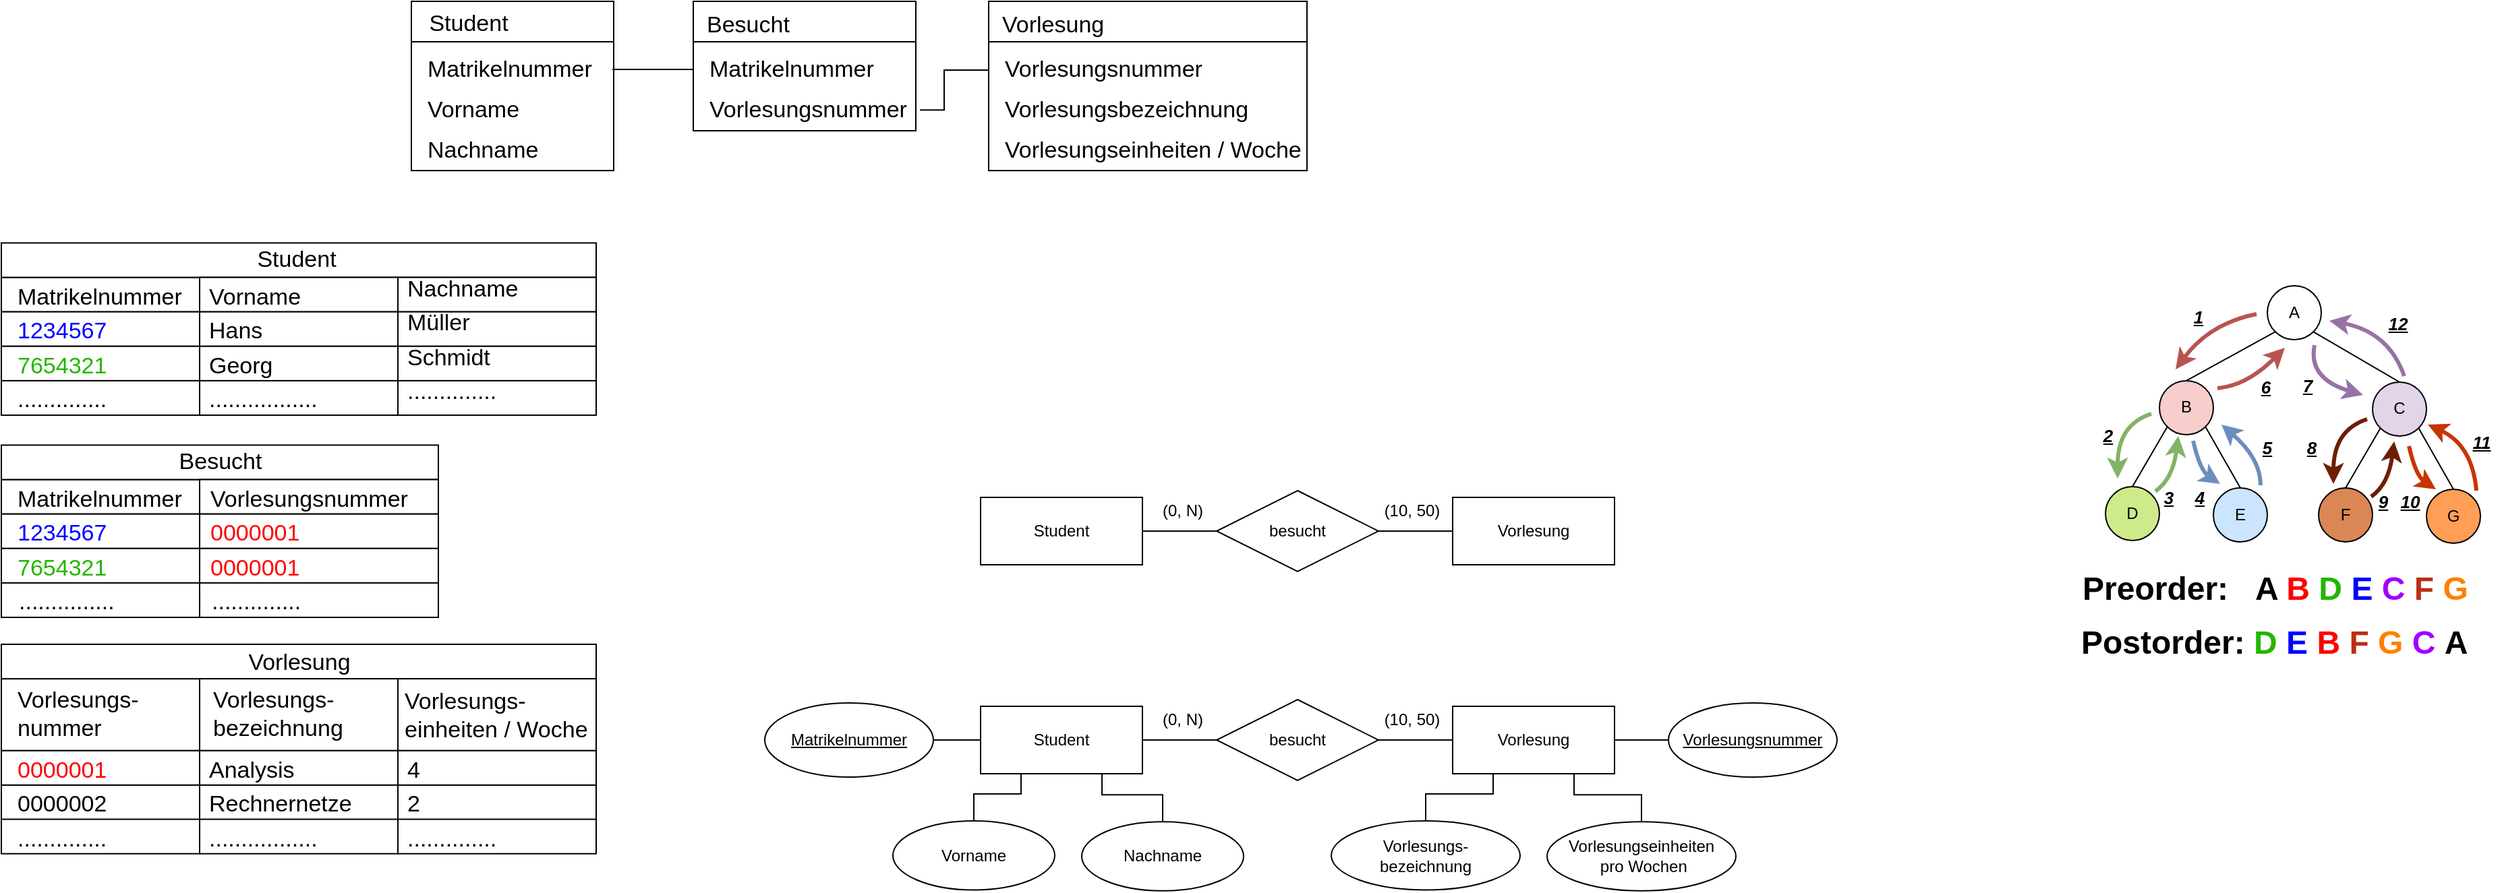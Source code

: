 <mxfile version="16.5.1" type="device"><diagram id="BqmrZ3702MsUUDW3Spjh" name="Seite-1"><mxGraphModel dx="4098" dy="753" grid="1" gridSize="1" guides="1" tooltips="1" connect="1" arrows="1" fold="1" page="1" pageScale="1" pageWidth="827" pageHeight="1169" math="0" shadow="0"><root><mxCell id="0"/><mxCell id="1" parent="0"/><mxCell id="y3EVJ88DQpVWEwvYGFHR-212" value="" style="rounded=0;whiteSpace=wrap;html=1;" parent="1" vertex="1"><mxGeometry x="-1310" y="1488" width="150" height="30" as="geometry"/></mxCell><mxCell id="y3EVJ88DQpVWEwvYGFHR-188" value="" style="rounded=0;whiteSpace=wrap;html=1;fontSize=16;" parent="1" vertex="1"><mxGeometry x="-1614" y="1692.78" width="147" height="25.56" as="geometry"/></mxCell><mxCell id="y3EVJ88DQpVWEwvYGFHR-60" style="edgeStyle=orthogonalEdgeStyle;rounded=0;orthogonalLoop=1;jettySize=auto;html=1;exitX=1;exitY=0.5;exitDx=0;exitDy=0;entryX=0;entryY=0.5;entryDx=0;entryDy=0;endArrow=none;endFill=0;" parent="1" source="y3EVJ88DQpVWEwvYGFHR-57" target="y3EVJ88DQpVWEwvYGFHR-58" edge="1"><mxGeometry relative="1" as="geometry"/></mxCell><mxCell id="y3EVJ88DQpVWEwvYGFHR-57" value="Student" style="whiteSpace=wrap;html=1;align=center;" parent="1" vertex="1"><mxGeometry x="-888" y="1856" width="120" height="50" as="geometry"/></mxCell><mxCell id="y3EVJ88DQpVWEwvYGFHR-61" style="edgeStyle=orthogonalEdgeStyle;rounded=0;orthogonalLoop=1;jettySize=auto;html=1;exitX=1;exitY=0.5;exitDx=0;exitDy=0;endArrow=none;endFill=0;entryX=0;entryY=0.5;entryDx=0;entryDy=0;entryPerimeter=0;" parent="1" source="y3EVJ88DQpVWEwvYGFHR-58" target="y3EVJ88DQpVWEwvYGFHR-59" edge="1"><mxGeometry relative="1" as="geometry"><mxPoint x="-548" y="1881" as="targetPoint"/></mxGeometry></mxCell><mxCell id="y3EVJ88DQpVWEwvYGFHR-58" value="besucht" style="shape=rhombus;perimeter=rhombusPerimeter;whiteSpace=wrap;html=1;align=center;" parent="1" vertex="1"><mxGeometry x="-713" y="1851" width="120" height="60" as="geometry"/></mxCell><mxCell id="y3EVJ88DQpVWEwvYGFHR-59" value="Vorlesung" style="whiteSpace=wrap;html=1;align=center;" parent="1" vertex="1"><mxGeometry x="-538" y="1856" width="120" height="50" as="geometry"/></mxCell><mxCell id="y3EVJ88DQpVWEwvYGFHR-62" value="(0, N)" style="text;html=1;strokeColor=none;fillColor=none;align=center;verticalAlign=middle;whiteSpace=wrap;rounded=0;" parent="1" vertex="1"><mxGeometry x="-768" y="1851" width="60" height="30" as="geometry"/></mxCell><mxCell id="y3EVJ88DQpVWEwvYGFHR-63" value="(10, 50)" style="text;html=1;strokeColor=none;fillColor=none;align=center;verticalAlign=middle;whiteSpace=wrap;rounded=0;" parent="1" vertex="1"><mxGeometry x="-598" y="1851" width="60" height="30" as="geometry"/></mxCell><mxCell id="y3EVJ88DQpVWEwvYGFHR-64" style="edgeStyle=orthogonalEdgeStyle;rounded=0;orthogonalLoop=1;jettySize=auto;html=1;exitX=1;exitY=0.5;exitDx=0;exitDy=0;entryX=0;entryY=0.5;entryDx=0;entryDy=0;endArrow=none;endFill=0;" parent="1" source="y3EVJ88DQpVWEwvYGFHR-65" target="y3EVJ88DQpVWEwvYGFHR-67" edge="1"><mxGeometry relative="1" as="geometry"/></mxCell><mxCell id="y3EVJ88DQpVWEwvYGFHR-65" value="Student" style="whiteSpace=wrap;html=1;align=center;" parent="1" vertex="1"><mxGeometry x="-888" y="2011" width="120" height="50" as="geometry"/></mxCell><mxCell id="y3EVJ88DQpVWEwvYGFHR-66" style="edgeStyle=orthogonalEdgeStyle;rounded=0;orthogonalLoop=1;jettySize=auto;html=1;exitX=1;exitY=0.5;exitDx=0;exitDy=0;endArrow=none;endFill=0;entryX=0;entryY=0.5;entryDx=0;entryDy=0;entryPerimeter=0;" parent="1" source="y3EVJ88DQpVWEwvYGFHR-67" target="y3EVJ88DQpVWEwvYGFHR-68" edge="1"><mxGeometry relative="1" as="geometry"><mxPoint x="-548" y="2036" as="targetPoint"/></mxGeometry></mxCell><mxCell id="y3EVJ88DQpVWEwvYGFHR-67" value="besucht" style="shape=rhombus;perimeter=rhombusPerimeter;whiteSpace=wrap;html=1;align=center;" parent="1" vertex="1"><mxGeometry x="-713" y="2006" width="120" height="60" as="geometry"/></mxCell><mxCell id="y3EVJ88DQpVWEwvYGFHR-68" value="Vorlesung" style="whiteSpace=wrap;html=1;align=center;" parent="1" vertex="1"><mxGeometry x="-538" y="2011" width="120" height="50" as="geometry"/></mxCell><mxCell id="y3EVJ88DQpVWEwvYGFHR-69" value="(0, N)" style="text;html=1;strokeColor=none;fillColor=none;align=center;verticalAlign=middle;whiteSpace=wrap;rounded=0;" parent="1" vertex="1"><mxGeometry x="-768" y="2006" width="60" height="30" as="geometry"/></mxCell><mxCell id="y3EVJ88DQpVWEwvYGFHR-70" value="(10, 50)" style="text;html=1;strokeColor=none;fillColor=none;align=center;verticalAlign=middle;whiteSpace=wrap;rounded=0;" parent="1" vertex="1"><mxGeometry x="-598" y="2006" width="60" height="30" as="geometry"/></mxCell><mxCell id="y3EVJ88DQpVWEwvYGFHR-80" style="edgeStyle=orthogonalEdgeStyle;rounded=0;orthogonalLoop=1;jettySize=auto;html=1;exitX=0.5;exitY=0;exitDx=0;exitDy=0;entryX=0.25;entryY=1;entryDx=0;entryDy=0;endArrow=none;endFill=0;" parent="1" source="y3EVJ88DQpVWEwvYGFHR-71" target="y3EVJ88DQpVWEwvYGFHR-68" edge="1"><mxGeometry relative="1" as="geometry"><mxPoint x="-508" y="2071" as="targetPoint"/></mxGeometry></mxCell><mxCell id="y3EVJ88DQpVWEwvYGFHR-71" value="Vorlesungs-&lt;br&gt;bezeichnung" style="ellipse;whiteSpace=wrap;html=1;align=center;" parent="1" vertex="1"><mxGeometry x="-628" y="2096" width="140" height="51.25" as="geometry"/></mxCell><mxCell id="y3EVJ88DQpVWEwvYGFHR-81" style="edgeStyle=orthogonalEdgeStyle;rounded=0;orthogonalLoop=1;jettySize=auto;html=1;exitX=0.5;exitY=0;exitDx=0;exitDy=0;entryX=0.75;entryY=1;entryDx=0;entryDy=0;endArrow=none;endFill=0;" parent="1" source="y3EVJ88DQpVWEwvYGFHR-72" target="y3EVJ88DQpVWEwvYGFHR-68" edge="1"><mxGeometry relative="1" as="geometry"><mxPoint x="-448" y="2071" as="targetPoint"/></mxGeometry></mxCell><mxCell id="y3EVJ88DQpVWEwvYGFHR-72" value="Vorlesungseinheiten&lt;br&gt;&amp;nbsp;pro Wochen" style="ellipse;whiteSpace=wrap;html=1;align=center;" parent="1" vertex="1"><mxGeometry x="-468" y="2096.61" width="140" height="51.25" as="geometry"/></mxCell><mxCell id="y3EVJ88DQpVWEwvYGFHR-77" style="edgeStyle=orthogonalEdgeStyle;rounded=0;orthogonalLoop=1;jettySize=auto;html=1;exitX=0.5;exitY=0;exitDx=0;exitDy=0;entryX=0.25;entryY=1;entryDx=0;entryDy=0;endArrow=none;endFill=0;" parent="1" source="y3EVJ88DQpVWEwvYGFHR-73" target="y3EVJ88DQpVWEwvYGFHR-65" edge="1"><mxGeometry relative="1" as="geometry"/></mxCell><mxCell id="y3EVJ88DQpVWEwvYGFHR-73" value="Vorname" style="ellipse;whiteSpace=wrap;html=1;align=center;" parent="1" vertex="1"><mxGeometry x="-953" y="2096" width="120" height="51.25" as="geometry"/></mxCell><mxCell id="y3EVJ88DQpVWEwvYGFHR-78" style="edgeStyle=orthogonalEdgeStyle;rounded=0;orthogonalLoop=1;jettySize=auto;html=1;exitX=0.5;exitY=0;exitDx=0;exitDy=0;entryX=0.75;entryY=1;entryDx=0;entryDy=0;endArrow=none;endFill=0;" parent="1" source="y3EVJ88DQpVWEwvYGFHR-74" target="y3EVJ88DQpVWEwvYGFHR-65" edge="1"><mxGeometry relative="1" as="geometry"/></mxCell><mxCell id="y3EVJ88DQpVWEwvYGFHR-74" value="Nachname" style="ellipse;whiteSpace=wrap;html=1;align=center;" parent="1" vertex="1"><mxGeometry x="-813" y="2096.61" width="120" height="51.25" as="geometry"/></mxCell><mxCell id="y3EVJ88DQpVWEwvYGFHR-79" style="edgeStyle=orthogonalEdgeStyle;rounded=0;orthogonalLoop=1;jettySize=auto;html=1;exitX=1;exitY=0.5;exitDx=0;exitDy=0;entryX=0;entryY=0.5;entryDx=0;entryDy=0;endArrow=none;endFill=0;" parent="1" source="y3EVJ88DQpVWEwvYGFHR-75" target="y3EVJ88DQpVWEwvYGFHR-65" edge="1"><mxGeometry relative="1" as="geometry"/></mxCell><mxCell id="y3EVJ88DQpVWEwvYGFHR-75" value="Matrikelnummer" style="ellipse;whiteSpace=wrap;html=1;align=center;fontStyle=4;" parent="1" vertex="1"><mxGeometry x="-1048" y="2008.5" width="125" height="55" as="geometry"/></mxCell><mxCell id="y3EVJ88DQpVWEwvYGFHR-82" style="edgeStyle=orthogonalEdgeStyle;rounded=0;orthogonalLoop=1;jettySize=auto;html=1;entryX=1;entryY=0.5;entryDx=0;entryDy=0;endArrow=none;endFill=0;" parent="1" source="y3EVJ88DQpVWEwvYGFHR-76" target="y3EVJ88DQpVWEwvYGFHR-68" edge="1"><mxGeometry relative="1" as="geometry"/></mxCell><mxCell id="y3EVJ88DQpVWEwvYGFHR-76" value="Vorlesungsnummer" style="ellipse;whiteSpace=wrap;html=1;align=center;fontStyle=4;" parent="1" vertex="1"><mxGeometry x="-378" y="2008.5" width="125" height="55" as="geometry"/></mxCell><mxCell id="y3EVJ88DQpVWEwvYGFHR-176" value="" style="rounded=0;whiteSpace=wrap;html=1;fontSize=16;" parent="1" vertex="1"><mxGeometry x="-1614" y="1667.22" width="441" height="25.56" as="geometry"/></mxCell><mxCell id="y3EVJ88DQpVWEwvYGFHR-177" value="&lt;font style=&quot;font-size: 17px&quot;&gt;Student&lt;/font&gt;" style="text;html=1;strokeColor=none;fillColor=none;align=center;verticalAlign=middle;whiteSpace=wrap;rounded=0;" parent="1" vertex="1"><mxGeometry x="-1610" y="1665" width="430" height="30" as="geometry"/></mxCell><mxCell id="y3EVJ88DQpVWEwvYGFHR-178" value="" style="rounded=0;whiteSpace=wrap;html=1;fontSize=16;" parent="1" vertex="1"><mxGeometry x="-1310" y="1518" width="150" height="95.56" as="geometry"/></mxCell><mxCell id="y3EVJ88DQpVWEwvYGFHR-189" value="" style="rounded=0;whiteSpace=wrap;html=1;fontSize=16;" parent="1" vertex="1"><mxGeometry x="-1467" y="1692.78" width="147" height="25.56" as="geometry"/></mxCell><mxCell id="y3EVJ88DQpVWEwvYGFHR-190" value="" style="rounded=0;whiteSpace=wrap;html=1;fontSize=16;" parent="1" vertex="1"><mxGeometry x="-1320" y="1692.78" width="147" height="25.56" as="geometry"/></mxCell><mxCell id="y3EVJ88DQpVWEwvYGFHR-191" value="" style="rounded=0;whiteSpace=wrap;html=1;fontSize=16;" parent="1" vertex="1"><mxGeometry x="-1614" y="1718.34" width="147" height="25.56" as="geometry"/></mxCell><mxCell id="y3EVJ88DQpVWEwvYGFHR-192" value="" style="rounded=0;whiteSpace=wrap;html=1;fontSize=16;" parent="1" vertex="1"><mxGeometry x="-1467" y="1718.34" width="147" height="25.56" as="geometry"/></mxCell><mxCell id="y3EVJ88DQpVWEwvYGFHR-193" value="" style="rounded=0;whiteSpace=wrap;html=1;fontSize=16;" parent="1" vertex="1"><mxGeometry x="-1320" y="1718.34" width="147" height="25.56" as="geometry"/></mxCell><mxCell id="y3EVJ88DQpVWEwvYGFHR-194" value="" style="rounded=0;whiteSpace=wrap;html=1;fontSize=16;" parent="1" vertex="1"><mxGeometry x="-1614" y="1743.9" width="147" height="25.56" as="geometry"/></mxCell><mxCell id="y3EVJ88DQpVWEwvYGFHR-195" value="" style="rounded=0;whiteSpace=wrap;html=1;fontSize=16;" parent="1" vertex="1"><mxGeometry x="-1467" y="1743.9" width="147" height="25.56" as="geometry"/></mxCell><mxCell id="y3EVJ88DQpVWEwvYGFHR-196" value="" style="rounded=0;whiteSpace=wrap;html=1;fontSize=16;" parent="1" vertex="1"><mxGeometry x="-1320" y="1743.9" width="147" height="25.56" as="geometry"/></mxCell><mxCell id="y3EVJ88DQpVWEwvYGFHR-181" value="&lt;span style=&quot;font-size: 17px&quot;&gt;Matrikelnummer&lt;/span&gt;" style="text;html=1;strokeColor=none;fillColor=none;align=left;verticalAlign=middle;whiteSpace=wrap;rounded=0;" parent="1" vertex="1"><mxGeometry x="-1604" y="1692.78" width="160" height="30" as="geometry"/></mxCell><mxCell id="y3EVJ88DQpVWEwvYGFHR-182" value="&lt;span style=&quot;font-size: 17px&quot;&gt;Vorname&lt;/span&gt;" style="text;html=1;strokeColor=none;fillColor=none;align=left;verticalAlign=middle;whiteSpace=wrap;rounded=0;" parent="1" vertex="1"><mxGeometry x="-1462" y="1692.78" width="160" height="30" as="geometry"/></mxCell><mxCell id="y3EVJ88DQpVWEwvYGFHR-183" value="&lt;span style=&quot;font-size: 17px&quot;&gt;Nachname&lt;/span&gt;" style="text;html=1;strokeColor=none;fillColor=none;align=left;verticalAlign=middle;whiteSpace=wrap;rounded=0;" parent="1" vertex="1"><mxGeometry x="-1315" y="1686.78" width="160" height="30" as="geometry"/></mxCell><mxCell id="y3EVJ88DQpVWEwvYGFHR-200" value="&lt;span style=&quot;font-size: 17px&quot;&gt;&lt;font color=&quot;#0000ff&quot;&gt;1234567&lt;/font&gt;&lt;/span&gt;" style="text;html=1;strokeColor=none;fillColor=none;align=left;verticalAlign=middle;whiteSpace=wrap;rounded=0;" parent="1" vertex="1"><mxGeometry x="-1604" y="1718.34" width="160" height="30" as="geometry"/></mxCell><mxCell id="y3EVJ88DQpVWEwvYGFHR-201" value="&lt;span style=&quot;font-size: 17px&quot;&gt;Hans&lt;/span&gt;" style="text;html=1;strokeColor=none;fillColor=none;align=left;verticalAlign=middle;whiteSpace=wrap;rounded=0;" parent="1" vertex="1"><mxGeometry x="-1462" y="1718.34" width="160" height="30" as="geometry"/></mxCell><mxCell id="y3EVJ88DQpVWEwvYGFHR-202" value="&lt;span style=&quot;font-size: 17px&quot;&gt;Müller&lt;/span&gt;" style="text;html=1;strokeColor=none;fillColor=none;align=left;verticalAlign=middle;whiteSpace=wrap;rounded=0;" parent="1" vertex="1"><mxGeometry x="-1315" y="1712.34" width="160" height="30" as="geometry"/></mxCell><mxCell id="y3EVJ88DQpVWEwvYGFHR-203" value="&lt;span style=&quot;font-size: 17px&quot;&gt;&lt;font color=&quot;#24b500&quot;&gt;7654321&lt;/font&gt;&lt;/span&gt;" style="text;html=1;strokeColor=none;fillColor=none;align=left;verticalAlign=middle;whiteSpace=wrap;rounded=0;" parent="1" vertex="1"><mxGeometry x="-1604" y="1743.9" width="160" height="30" as="geometry"/></mxCell><mxCell id="y3EVJ88DQpVWEwvYGFHR-204" value="&lt;span style=&quot;font-size: 17px&quot;&gt;Georg&lt;/span&gt;" style="text;html=1;strokeColor=none;fillColor=none;align=left;verticalAlign=middle;whiteSpace=wrap;rounded=0;" parent="1" vertex="1"><mxGeometry x="-1462" y="1743.9" width="160" height="30" as="geometry"/></mxCell><mxCell id="y3EVJ88DQpVWEwvYGFHR-205" value="&lt;span style=&quot;font-size: 17px&quot;&gt;Schmidt&lt;/span&gt;" style="text;html=1;strokeColor=none;fillColor=none;align=left;verticalAlign=middle;whiteSpace=wrap;rounded=0;" parent="1" vertex="1"><mxGeometry x="-1315" y="1737.9" width="160" height="30" as="geometry"/></mxCell><mxCell id="y3EVJ88DQpVWEwvYGFHR-284" style="edgeStyle=orthogonalEdgeStyle;rounded=0;orthogonalLoop=1;jettySize=auto;html=1;entryX=0;entryY=0.5;entryDx=0;entryDy=0;endArrow=none;endFill=0;" parent="1" source="y3EVJ88DQpVWEwvYGFHR-208" target="y3EVJ88DQpVWEwvYGFHR-221" edge="1"><mxGeometry relative="1" as="geometry"/></mxCell><mxCell id="y3EVJ88DQpVWEwvYGFHR-208" value="&lt;span style=&quot;font-size: 17px&quot;&gt;Matrikelnummer&lt;/span&gt;" style="text;html=1;strokeColor=none;fillColor=none;align=left;verticalAlign=middle;whiteSpace=wrap;rounded=0;" parent="1" vertex="1"><mxGeometry x="-1300" y="1523.56" width="139" height="30" as="geometry"/></mxCell><mxCell id="y3EVJ88DQpVWEwvYGFHR-209" value="&lt;span style=&quot;font-size: 17px&quot;&gt;Vorname&lt;/span&gt;" style="text;html=1;strokeColor=none;fillColor=none;align=left;verticalAlign=middle;whiteSpace=wrap;rounded=0;" parent="1" vertex="1"><mxGeometry x="-1300" y="1553.56" width="160" height="30" as="geometry"/></mxCell><mxCell id="y3EVJ88DQpVWEwvYGFHR-210" value="&lt;span style=&quot;font-size: 17px&quot;&gt;Nachname&lt;/span&gt;" style="text;html=1;strokeColor=none;fillColor=none;align=left;verticalAlign=middle;whiteSpace=wrap;rounded=0;" parent="1" vertex="1"><mxGeometry x="-1300" y="1583.56" width="160" height="30" as="geometry"/></mxCell><mxCell id="y3EVJ88DQpVWEwvYGFHR-211" value="&lt;font style=&quot;font-size: 17px&quot;&gt;Student&lt;/font&gt;" style="text;html=1;strokeColor=none;fillColor=none;align=center;verticalAlign=middle;whiteSpace=wrap;rounded=0;" parent="1" vertex="1"><mxGeometry x="-1320" y="1490.22" width="105" height="30" as="geometry"/></mxCell><mxCell id="y3EVJ88DQpVWEwvYGFHR-213" value="" style="rounded=0;whiteSpace=wrap;html=1;" parent="1" vertex="1"><mxGeometry x="-882" y="1488" width="236" height="30" as="geometry"/></mxCell><mxCell id="y3EVJ88DQpVWEwvYGFHR-214" value="" style="rounded=0;whiteSpace=wrap;html=1;fontSize=16;" parent="1" vertex="1"><mxGeometry x="-882" y="1518" width="236" height="95.56" as="geometry"/></mxCell><mxCell id="y3EVJ88DQpVWEwvYGFHR-215" value="&lt;span style=&quot;font-size: 17px&quot;&gt;Vorlesungsnummer&lt;/span&gt;" style="text;html=1;strokeColor=none;fillColor=none;align=left;verticalAlign=middle;whiteSpace=wrap;rounded=0;" parent="1" vertex="1"><mxGeometry x="-872" y="1523.56" width="160" height="30" as="geometry"/></mxCell><mxCell id="y3EVJ88DQpVWEwvYGFHR-216" value="&lt;span style=&quot;font-size: 17px&quot;&gt;Vorlesungsbezeichnung&lt;/span&gt;" style="text;html=1;strokeColor=none;fillColor=none;align=left;verticalAlign=middle;whiteSpace=wrap;rounded=0;" parent="1" vertex="1"><mxGeometry x="-872" y="1553.56" width="160" height="30" as="geometry"/></mxCell><mxCell id="y3EVJ88DQpVWEwvYGFHR-217" value="&lt;span style=&quot;font-size: 17px&quot;&gt;Vorlesungseinheiten / Woche&lt;/span&gt;" style="text;html=1;strokeColor=none;fillColor=none;align=left;verticalAlign=middle;whiteSpace=wrap;rounded=0;" parent="1" vertex="1"><mxGeometry x="-872" y="1583.56" width="223" height="30" as="geometry"/></mxCell><mxCell id="y3EVJ88DQpVWEwvYGFHR-218" value="&lt;font style=&quot;font-size: 17px&quot;&gt;Vorlesung&lt;/font&gt;" style="text;html=1;strokeColor=none;fillColor=none;align=left;verticalAlign=middle;whiteSpace=wrap;rounded=0;" parent="1" vertex="1"><mxGeometry x="-874" y="1490.56" width="105" height="30" as="geometry"/></mxCell><mxCell id="y3EVJ88DQpVWEwvYGFHR-219" value="" style="rounded=0;whiteSpace=wrap;html=1;" parent="1" vertex="1"><mxGeometry x="-1101" y="1488" width="165" height="30" as="geometry"/></mxCell><mxCell id="y3EVJ88DQpVWEwvYGFHR-220" value="" style="rounded=0;whiteSpace=wrap;html=1;fontSize=16;" parent="1" vertex="1"><mxGeometry x="-1101" y="1518" width="165" height="66" as="geometry"/></mxCell><mxCell id="y3EVJ88DQpVWEwvYGFHR-221" value="&lt;span style=&quot;font-size: 17px&quot;&gt;Matrikelnummer&lt;/span&gt;" style="text;html=1;strokeColor=none;fillColor=none;align=left;verticalAlign=middle;whiteSpace=wrap;rounded=0;" parent="1" vertex="1"><mxGeometry x="-1091" y="1523.56" width="160" height="30" as="geometry"/></mxCell><mxCell id="y3EVJ88DQpVWEwvYGFHR-285" style="edgeStyle=orthogonalEdgeStyle;rounded=0;orthogonalLoop=1;jettySize=auto;html=1;endArrow=none;endFill=0;" parent="1" source="y3EVJ88DQpVWEwvYGFHR-222" edge="1"><mxGeometry relative="1" as="geometry"><mxPoint x="-882" y="1542" as="targetPoint"/><Array as="points"><mxPoint x="-915" y="1569"/><mxPoint x="-915" y="1539"/><mxPoint x="-882" y="1539"/></Array></mxGeometry></mxCell><mxCell id="y3EVJ88DQpVWEwvYGFHR-222" value="&lt;span style=&quot;font-size: 17px&quot;&gt;Vorlesungsnummer&lt;/span&gt;" style="text;html=1;strokeColor=none;fillColor=none;align=left;verticalAlign=middle;whiteSpace=wrap;rounded=0;" parent="1" vertex="1"><mxGeometry x="-1091" y="1553.56" width="158" height="30" as="geometry"/></mxCell><mxCell id="y3EVJ88DQpVWEwvYGFHR-224" value="&lt;font style=&quot;font-size: 17px&quot;&gt;Besucht&lt;/font&gt;" style="text;html=1;strokeColor=none;fillColor=none;align=left;verticalAlign=middle;whiteSpace=wrap;rounded=0;" parent="1" vertex="1"><mxGeometry x="-1093" y="1490.56" width="105" height="30" as="geometry"/></mxCell><mxCell id="y3EVJ88DQpVWEwvYGFHR-225" value="" style="rounded=0;whiteSpace=wrap;html=1;fontSize=16;" parent="1" vertex="1"><mxGeometry x="-1614" y="1990.56" width="147" height="53.34" as="geometry"/></mxCell><mxCell id="y3EVJ88DQpVWEwvYGFHR-226" value="" style="rounded=0;whiteSpace=wrap;html=1;fontSize=16;" parent="1" vertex="1"><mxGeometry x="-1614" y="1965" width="441" height="25.56" as="geometry"/></mxCell><mxCell id="y3EVJ88DQpVWEwvYGFHR-227" value="&lt;font style=&quot;font-size: 17px&quot;&gt;Vorlesung&lt;/font&gt;" style="text;html=1;strokeColor=none;fillColor=none;align=center;verticalAlign=middle;whiteSpace=wrap;rounded=0;" parent="1" vertex="1"><mxGeometry x="-1608.5" y="1965.9" width="430" height="26.22" as="geometry"/></mxCell><mxCell id="y3EVJ88DQpVWEwvYGFHR-228" value="" style="rounded=0;whiteSpace=wrap;html=1;fontSize=16;" parent="1" vertex="1"><mxGeometry x="-1467" y="1990.56" width="147" height="53.34" as="geometry"/></mxCell><mxCell id="y3EVJ88DQpVWEwvYGFHR-229" value="" style="rounded=0;whiteSpace=wrap;html=1;fontSize=16;" parent="1" vertex="1"><mxGeometry x="-1320" y="1990.56" width="147" height="53.34" as="geometry"/></mxCell><mxCell id="y3EVJ88DQpVWEwvYGFHR-230" value="" style="rounded=0;whiteSpace=wrap;html=1;fontSize=16;" parent="1" vertex="1"><mxGeometry x="-1614" y="2043.9" width="147" height="25.56" as="geometry"/></mxCell><mxCell id="y3EVJ88DQpVWEwvYGFHR-231" value="" style="rounded=0;whiteSpace=wrap;html=1;fontSize=16;" parent="1" vertex="1"><mxGeometry x="-1467" y="2043.9" width="147" height="25.56" as="geometry"/></mxCell><mxCell id="y3EVJ88DQpVWEwvYGFHR-232" value="" style="rounded=0;whiteSpace=wrap;html=1;fontSize=16;" parent="1" vertex="1"><mxGeometry x="-1320" y="2043.9" width="147" height="25.56" as="geometry"/></mxCell><mxCell id="y3EVJ88DQpVWEwvYGFHR-233" value="" style="rounded=0;whiteSpace=wrap;html=1;fontSize=16;" parent="1" vertex="1"><mxGeometry x="-1614" y="2069.46" width="147" height="25.56" as="geometry"/></mxCell><mxCell id="y3EVJ88DQpVWEwvYGFHR-234" value="" style="rounded=0;whiteSpace=wrap;html=1;fontSize=16;" parent="1" vertex="1"><mxGeometry x="-1467" y="2069.46" width="147" height="25.56" as="geometry"/></mxCell><mxCell id="y3EVJ88DQpVWEwvYGFHR-235" value="" style="rounded=0;whiteSpace=wrap;html=1;fontSize=16;" parent="1" vertex="1"><mxGeometry x="-1320" y="2069.46" width="147" height="25.56" as="geometry"/></mxCell><mxCell id="y3EVJ88DQpVWEwvYGFHR-236" value="&lt;span style=&quot;font-size: 17px&quot;&gt;Vorlesungs-&lt;br&gt;nummer&lt;/span&gt;" style="text;html=1;strokeColor=none;fillColor=none;align=left;verticalAlign=middle;whiteSpace=wrap;rounded=0;" parent="1" vertex="1"><mxGeometry x="-1604" y="2002.23" width="160" height="30" as="geometry"/></mxCell><mxCell id="y3EVJ88DQpVWEwvYGFHR-237" value="&lt;span style=&quot;font-size: 17px&quot;&gt;Vorlesungs-bezeichnung&lt;/span&gt;" style="text;html=1;strokeColor=none;fillColor=none;align=left;verticalAlign=middle;whiteSpace=wrap;rounded=0;" parent="1" vertex="1"><mxGeometry x="-1459" y="2002.23" width="160" height="30" as="geometry"/></mxCell><mxCell id="y3EVJ88DQpVWEwvYGFHR-238" value="&lt;span style=&quot;font-size: 17px&quot;&gt;Vorlesungs-&lt;br&gt;einheiten&amp;nbsp;/ Woche&lt;/span&gt;" style="text;html=1;strokeColor=none;fillColor=none;align=left;verticalAlign=middle;whiteSpace=wrap;rounded=0;" parent="1" vertex="1"><mxGeometry x="-1317" y="2003" width="238" height="30" as="geometry"/></mxCell><mxCell id="y3EVJ88DQpVWEwvYGFHR-239" value="&lt;span style=&quot;font-size: 17px&quot;&gt;&lt;font color=&quot;#ff0000&quot;&gt;0000001&lt;/font&gt;&lt;/span&gt;" style="text;html=1;strokeColor=none;fillColor=none;align=left;verticalAlign=middle;whiteSpace=wrap;rounded=0;" parent="1" vertex="1"><mxGeometry x="-1604" y="2043.9" width="160" height="30" as="geometry"/></mxCell><mxCell id="y3EVJ88DQpVWEwvYGFHR-240" value="&lt;span style=&quot;font-size: 17px&quot;&gt;Analysis&lt;/span&gt;" style="text;html=1;strokeColor=none;fillColor=none;align=left;verticalAlign=middle;whiteSpace=wrap;rounded=0;" parent="1" vertex="1"><mxGeometry x="-1462" y="2043.9" width="160" height="30" as="geometry"/></mxCell><mxCell id="y3EVJ88DQpVWEwvYGFHR-241" value="&lt;span style=&quot;font-size: 17px&quot;&gt;4&lt;/span&gt;" style="text;html=1;strokeColor=none;fillColor=none;align=left;verticalAlign=middle;whiteSpace=wrap;rounded=0;" parent="1" vertex="1"><mxGeometry x="-1315" y="2043.9" width="160" height="30" as="geometry"/></mxCell><mxCell id="y3EVJ88DQpVWEwvYGFHR-242" value="&lt;span style=&quot;font-size: 17px&quot;&gt;0000002&lt;/span&gt;" style="text;html=1;strokeColor=none;fillColor=none;align=left;verticalAlign=middle;whiteSpace=wrap;rounded=0;" parent="1" vertex="1"><mxGeometry x="-1604" y="2069.46" width="160" height="30" as="geometry"/></mxCell><mxCell id="y3EVJ88DQpVWEwvYGFHR-243" value="&lt;span style=&quot;font-size: 17px&quot;&gt;Rechnernetze&lt;/span&gt;" style="text;html=1;strokeColor=none;fillColor=none;align=left;verticalAlign=middle;whiteSpace=wrap;rounded=0;" parent="1" vertex="1"><mxGeometry x="-1462" y="2069.46" width="160" height="30" as="geometry"/></mxCell><mxCell id="y3EVJ88DQpVWEwvYGFHR-244" value="&lt;span style=&quot;font-size: 17px&quot;&gt;2&lt;/span&gt;" style="text;html=1;strokeColor=none;fillColor=none;align=left;verticalAlign=middle;whiteSpace=wrap;rounded=0;" parent="1" vertex="1"><mxGeometry x="-1315" y="2069.46" width="160" height="30" as="geometry"/></mxCell><mxCell id="y3EVJ88DQpVWEwvYGFHR-245" value="" style="rounded=0;whiteSpace=wrap;html=1;fontSize=16;" parent="1" vertex="1"><mxGeometry x="-1614" y="1842.78" width="147" height="25.56" as="geometry"/></mxCell><mxCell id="y3EVJ88DQpVWEwvYGFHR-246" value="" style="rounded=0;whiteSpace=wrap;html=1;fontSize=16;" parent="1" vertex="1"><mxGeometry x="-1614" y="1817.22" width="324" height="25.56" as="geometry"/></mxCell><mxCell id="y3EVJ88DQpVWEwvYGFHR-247" value="&lt;span style=&quot;font-size: 17px&quot;&gt;Besucht&lt;/span&gt;" style="text;html=1;strokeColor=none;fillColor=none;align=center;verticalAlign=middle;whiteSpace=wrap;rounded=0;" parent="1" vertex="1"><mxGeometry x="-1610" y="1815" width="317" height="30" as="geometry"/></mxCell><mxCell id="y3EVJ88DQpVWEwvYGFHR-248" value="" style="rounded=0;whiteSpace=wrap;html=1;fontSize=16;" parent="1" vertex="1"><mxGeometry x="-1467" y="1842.78" width="177" height="25.56" as="geometry"/></mxCell><mxCell id="y3EVJ88DQpVWEwvYGFHR-250" value="" style="rounded=0;whiteSpace=wrap;html=1;fontSize=16;" parent="1" vertex="1"><mxGeometry x="-1614" y="1868.34" width="147" height="25.56" as="geometry"/></mxCell><mxCell id="y3EVJ88DQpVWEwvYGFHR-251" value="" style="rounded=0;whiteSpace=wrap;html=1;fontSize=16;" parent="1" vertex="1"><mxGeometry x="-1467" y="1868.34" width="177" height="25.56" as="geometry"/></mxCell><mxCell id="y3EVJ88DQpVWEwvYGFHR-253" value="" style="rounded=0;whiteSpace=wrap;html=1;fontSize=16;" parent="1" vertex="1"><mxGeometry x="-1614" y="1893.9" width="147" height="25.56" as="geometry"/></mxCell><mxCell id="y3EVJ88DQpVWEwvYGFHR-254" value="" style="rounded=0;whiteSpace=wrap;html=1;fontSize=16;" parent="1" vertex="1"><mxGeometry x="-1467" y="1893.9" width="177" height="25.56" as="geometry"/></mxCell><mxCell id="y3EVJ88DQpVWEwvYGFHR-256" value="&lt;span style=&quot;font-size: 17px&quot;&gt;Matrikelnummer&lt;/span&gt;" style="text;html=1;strokeColor=none;fillColor=none;align=left;verticalAlign=middle;whiteSpace=wrap;rounded=0;" parent="1" vertex="1"><mxGeometry x="-1604" y="1842.78" width="160" height="30" as="geometry"/></mxCell><mxCell id="y3EVJ88DQpVWEwvYGFHR-257" value="&lt;span style=&quot;font-size: 17px&quot;&gt;Vorlesungsnummer&lt;/span&gt;" style="text;html=1;strokeColor=none;fillColor=none;align=left;verticalAlign=middle;whiteSpace=wrap;rounded=0;" parent="1" vertex="1"><mxGeometry x="-1461.5" y="1842.78" width="160" height="30" as="geometry"/></mxCell><mxCell id="y3EVJ88DQpVWEwvYGFHR-259" value="&lt;span style=&quot;font-size: 17px&quot;&gt;&lt;font color=&quot;#0000ff&quot;&gt;1234567&lt;/font&gt;&lt;/span&gt;" style="text;html=1;strokeColor=none;fillColor=none;align=left;verticalAlign=middle;whiteSpace=wrap;rounded=0;" parent="1" vertex="1"><mxGeometry x="-1604" y="1868.34" width="160" height="30" as="geometry"/></mxCell><mxCell id="y3EVJ88DQpVWEwvYGFHR-260" value="&lt;span style=&quot;font-size: 17px&quot;&gt;&lt;font color=&quot;#ff0000&quot;&gt;0000001&lt;/font&gt;&lt;/span&gt;" style="text;html=1;strokeColor=none;fillColor=none;align=left;verticalAlign=middle;whiteSpace=wrap;rounded=0;" parent="1" vertex="1"><mxGeometry x="-1461.5" y="1868.34" width="160" height="30" as="geometry"/></mxCell><mxCell id="y3EVJ88DQpVWEwvYGFHR-262" value="&lt;span style=&quot;font-size: 17px&quot;&gt;&lt;font color=&quot;#24b500&quot;&gt;7654321&lt;/font&gt;&lt;/span&gt;" style="text;html=1;strokeColor=none;fillColor=none;align=left;verticalAlign=middle;whiteSpace=wrap;rounded=0;" parent="1" vertex="1"><mxGeometry x="-1604" y="1893.9" width="160" height="30" as="geometry"/></mxCell><mxCell id="y3EVJ88DQpVWEwvYGFHR-263" value="&lt;span style=&quot;font-size: 17px&quot;&gt;&lt;font color=&quot;#ff0000&quot;&gt;0000001&lt;/font&gt;&lt;/span&gt;" style="text;html=1;strokeColor=none;fillColor=none;align=left;verticalAlign=middle;whiteSpace=wrap;rounded=0;" parent="1" vertex="1"><mxGeometry x="-1461.5" y="1893.9" width="160" height="30" as="geometry"/></mxCell><mxCell id="y3EVJ88DQpVWEwvYGFHR-265" value="" style="rounded=0;whiteSpace=wrap;html=1;fontSize=16;" parent="1" vertex="1"><mxGeometry x="-1614" y="2094.79" width="147" height="25.56" as="geometry"/></mxCell><mxCell id="y3EVJ88DQpVWEwvYGFHR-266" value="" style="rounded=0;whiteSpace=wrap;html=1;fontSize=16;" parent="1" vertex="1"><mxGeometry x="-1467" y="2094.79" width="147" height="25.56" as="geometry"/></mxCell><mxCell id="y3EVJ88DQpVWEwvYGFHR-267" value="" style="rounded=0;whiteSpace=wrap;html=1;fontSize=16;" parent="1" vertex="1"><mxGeometry x="-1320" y="2094.79" width="147" height="25.56" as="geometry"/></mxCell><mxCell id="y3EVJ88DQpVWEwvYGFHR-268" value="" style="rounded=0;whiteSpace=wrap;html=1;fontSize=16;" parent="1" vertex="1"><mxGeometry x="-1614" y="1769.46" width="147" height="25.56" as="geometry"/></mxCell><mxCell id="y3EVJ88DQpVWEwvYGFHR-269" value="" style="rounded=0;whiteSpace=wrap;html=1;fontSize=16;" parent="1" vertex="1"><mxGeometry x="-1467" y="1769.46" width="147" height="25.56" as="geometry"/></mxCell><mxCell id="y3EVJ88DQpVWEwvYGFHR-270" value="" style="rounded=0;whiteSpace=wrap;html=1;fontSize=16;" parent="1" vertex="1"><mxGeometry x="-1320" y="1769.46" width="147" height="25.56" as="geometry"/></mxCell><mxCell id="y3EVJ88DQpVWEwvYGFHR-271" value="" style="rounded=0;whiteSpace=wrap;html=1;fontSize=16;" parent="1" vertex="1"><mxGeometry x="-1614" y="1919.46" width="147" height="25.56" as="geometry"/></mxCell><mxCell id="y3EVJ88DQpVWEwvYGFHR-272" value="" style="rounded=0;whiteSpace=wrap;html=1;fontSize=16;" parent="1" vertex="1"><mxGeometry x="-1467" y="1919.46" width="177" height="25.56" as="geometry"/></mxCell><mxCell id="y3EVJ88DQpVWEwvYGFHR-274" value="&lt;span style=&quot;font-size: 17px&quot;&gt;...............&lt;/span&gt;" style="text;html=1;strokeColor=none;fillColor=none;align=left;verticalAlign=middle;whiteSpace=wrap;rounded=0;" parent="1" vertex="1"><mxGeometry x="-1602.75" y="1919.46" width="160" height="30" as="geometry"/></mxCell><mxCell id="y3EVJ88DQpVWEwvYGFHR-275" value="&lt;span style=&quot;font-size: 17px&quot;&gt;..............&lt;/span&gt;" style="text;html=1;strokeColor=none;fillColor=none;align=left;verticalAlign=middle;whiteSpace=wrap;rounded=0;" parent="1" vertex="1"><mxGeometry x="-1460.25" y="1919.46" width="160" height="30" as="geometry"/></mxCell><mxCell id="y3EVJ88DQpVWEwvYGFHR-276" value="&lt;span style=&quot;font-size: 17px&quot;&gt;..............&lt;/span&gt;" style="text;html=1;strokeColor=none;fillColor=none;align=left;verticalAlign=middle;whiteSpace=wrap;rounded=0;" parent="1" vertex="1"><mxGeometry x="-1604" y="1769.46" width="160" height="30" as="geometry"/></mxCell><mxCell id="y3EVJ88DQpVWEwvYGFHR-277" value="&lt;span style=&quot;font-size: 17px&quot;&gt;.................&lt;/span&gt;" style="text;html=1;strokeColor=none;fillColor=none;align=left;verticalAlign=middle;whiteSpace=wrap;rounded=0;" parent="1" vertex="1"><mxGeometry x="-1462" y="1769.46" width="160" height="30" as="geometry"/></mxCell><mxCell id="y3EVJ88DQpVWEwvYGFHR-278" value="&lt;span style=&quot;font-size: 17px&quot;&gt;..............&lt;/span&gt;" style="text;html=1;strokeColor=none;fillColor=none;align=left;verticalAlign=middle;whiteSpace=wrap;rounded=0;" parent="1" vertex="1"><mxGeometry x="-1315" y="1763.46" width="160" height="30" as="geometry"/></mxCell><mxCell id="y3EVJ88DQpVWEwvYGFHR-279" value="&lt;span style=&quot;font-size: 17px&quot;&gt;..............&lt;/span&gt;" style="text;html=1;strokeColor=none;fillColor=none;align=left;verticalAlign=middle;whiteSpace=wrap;rounded=0;" parent="1" vertex="1"><mxGeometry x="-1604" y="2094.79" width="160" height="30" as="geometry"/></mxCell><mxCell id="y3EVJ88DQpVWEwvYGFHR-280" value="&lt;span style=&quot;font-size: 17px&quot;&gt;.................&lt;/span&gt;" style="text;html=1;strokeColor=none;fillColor=none;align=left;verticalAlign=middle;whiteSpace=wrap;rounded=0;" parent="1" vertex="1"><mxGeometry x="-1462" y="2094.79" width="160" height="30" as="geometry"/></mxCell><mxCell id="y3EVJ88DQpVWEwvYGFHR-281" value="&lt;span style=&quot;font-size: 17px&quot;&gt;..............&lt;/span&gt;" style="text;html=1;strokeColor=none;fillColor=none;align=left;verticalAlign=middle;whiteSpace=wrap;rounded=0;" parent="1" vertex="1"><mxGeometry x="-1315" y="2094.79" width="160" height="30" as="geometry"/></mxCell><mxCell id="QBod1D8XzRatEhI7uM_c-53" style="orthogonalLoop=1;jettySize=auto;html=1;exitX=1;exitY=1;exitDx=0;exitDy=0;entryX=0.5;entryY=0;entryDx=0;entryDy=0;rounded=0;endArrow=none;endFill=0;" edge="1" parent="1" source="QBod1D8XzRatEhI7uM_c-45" target="QBod1D8XzRatEhI7uM_c-50"><mxGeometry relative="1" as="geometry"/></mxCell><mxCell id="QBod1D8XzRatEhI7uM_c-58" style="edgeStyle=none;rounded=0;orthogonalLoop=1;jettySize=auto;html=1;exitX=0;exitY=1;exitDx=0;exitDy=0;entryX=0.5;entryY=0;entryDx=0;entryDy=0;endArrow=none;endFill=0;" edge="1" parent="1" source="QBod1D8XzRatEhI7uM_c-45" target="QBod1D8XzRatEhI7uM_c-46"><mxGeometry relative="1" as="geometry"/></mxCell><mxCell id="QBod1D8XzRatEhI7uM_c-45" value="A" style="ellipse;whiteSpace=wrap;html=1;align=center;strokeColor=#000000;" vertex="1" parent="1"><mxGeometry x="66" y="1699" width="40" height="40" as="geometry"/></mxCell><mxCell id="QBod1D8XzRatEhI7uM_c-56" style="edgeStyle=none;rounded=0;orthogonalLoop=1;jettySize=auto;html=1;exitX=1;exitY=1;exitDx=0;exitDy=0;entryX=0.5;entryY=0;entryDx=0;entryDy=0;endArrow=none;endFill=0;" edge="1" parent="1" source="QBod1D8XzRatEhI7uM_c-46" target="QBod1D8XzRatEhI7uM_c-49"><mxGeometry relative="1" as="geometry"/></mxCell><mxCell id="QBod1D8XzRatEhI7uM_c-57" style="edgeStyle=none;rounded=0;orthogonalLoop=1;jettySize=auto;html=1;exitX=0;exitY=1;exitDx=0;exitDy=0;entryX=0.5;entryY=0;entryDx=0;entryDy=0;endArrow=none;endFill=0;" edge="1" parent="1" source="QBod1D8XzRatEhI7uM_c-46" target="QBod1D8XzRatEhI7uM_c-48"><mxGeometry relative="1" as="geometry"/></mxCell><mxCell id="QBod1D8XzRatEhI7uM_c-46" value="B" style="ellipse;whiteSpace=wrap;html=1;align=center;fillColor=#f8cecc;strokeColor=#000000;" vertex="1" parent="1"><mxGeometry x="-14" y="1769.46" width="40" height="40" as="geometry"/></mxCell><mxCell id="QBod1D8XzRatEhI7uM_c-48" value="D" style="ellipse;whiteSpace=wrap;html=1;align=center;fillColor=#cdeb8b;strokeColor=#000000;" vertex="1" parent="1"><mxGeometry x="-54" y="1848" width="40" height="40" as="geometry"/></mxCell><mxCell id="QBod1D8XzRatEhI7uM_c-49" value="E" style="ellipse;whiteSpace=wrap;html=1;align=center;fillColor=#cce5ff;strokeColor=#000000;" vertex="1" parent="1"><mxGeometry x="26" y="1849" width="40" height="40" as="geometry"/></mxCell><mxCell id="QBod1D8XzRatEhI7uM_c-54" style="edgeStyle=none;rounded=0;orthogonalLoop=1;jettySize=auto;html=1;exitX=1;exitY=1;exitDx=0;exitDy=0;entryX=0.5;entryY=0;entryDx=0;entryDy=0;endArrow=none;endFill=0;" edge="1" parent="1" source="QBod1D8XzRatEhI7uM_c-50" target="QBod1D8XzRatEhI7uM_c-52"><mxGeometry relative="1" as="geometry"/></mxCell><mxCell id="QBod1D8XzRatEhI7uM_c-55" style="edgeStyle=none;rounded=0;orthogonalLoop=1;jettySize=auto;html=1;exitX=0;exitY=1;exitDx=0;exitDy=0;entryX=0.5;entryY=0;entryDx=0;entryDy=0;endArrow=none;endFill=0;" edge="1" parent="1" source="QBod1D8XzRatEhI7uM_c-50" target="QBod1D8XzRatEhI7uM_c-51"><mxGeometry relative="1" as="geometry"/></mxCell><mxCell id="QBod1D8XzRatEhI7uM_c-50" value="C" style="ellipse;whiteSpace=wrap;html=1;align=center;fillColor=#e1d5e7;strokeColor=#000000;" vertex="1" parent="1"><mxGeometry x="144" y="1770.46" width="40" height="40" as="geometry"/></mxCell><mxCell id="QBod1D8XzRatEhI7uM_c-51" value="&lt;font color=&quot;#000000&quot;&gt;F&lt;/font&gt;" style="ellipse;whiteSpace=wrap;html=1;align=center;fillColor=#DB8655;fontColor=#ffffff;strokeColor=#000000;" vertex="1" parent="1"><mxGeometry x="104" y="1849" width="40" height="40" as="geometry"/></mxCell><mxCell id="QBod1D8XzRatEhI7uM_c-52" value="G" style="ellipse;whiteSpace=wrap;html=1;align=center;fillColor=#FF9E54;strokeColor=#000000;" vertex="1" parent="1"><mxGeometry x="184" y="1850" width="40" height="40" as="geometry"/></mxCell><mxCell id="QBod1D8XzRatEhI7uM_c-59" value="" style="curved=1;endArrow=classic;html=1;rounded=0;strokeWidth=3;fillColor=#f8cecc;strokeColor=#b85450;" edge="1" parent="1"><mxGeometry width="50" height="50" relative="1" as="geometry"><mxPoint x="58" y="1720" as="sourcePoint"/><mxPoint x="-2" y="1761" as="targetPoint"/><Array as="points"><mxPoint x="23" y="1727"/></Array></mxGeometry></mxCell><mxCell id="QBod1D8XzRatEhI7uM_c-60" value="" style="curved=1;endArrow=classic;html=1;rounded=0;strokeWidth=3;fillColor=#d5e8d4;strokeColor=#82b366;" edge="1" parent="1"><mxGeometry width="50" height="50" relative="1" as="geometry"><mxPoint x="-20" y="1794" as="sourcePoint"/><mxPoint x="-45" y="1842" as="targetPoint"/><Array as="points"><mxPoint x="-45" y="1802"/></Array></mxGeometry></mxCell><mxCell id="QBod1D8XzRatEhI7uM_c-61" value="" style="curved=1;endArrow=classic;html=1;rounded=0;strokeWidth=3;fillColor=#d5e8d4;strokeColor=#82b366;" edge="1" parent="1"><mxGeometry width="50" height="50" relative="1" as="geometry"><mxPoint x="-17" y="1851.46" as="sourcePoint"/><mxPoint y="1810.46" as="targetPoint"/><Array as="points"><mxPoint x="-4" y="1842.46"/></Array></mxGeometry></mxCell><mxCell id="QBod1D8XzRatEhI7uM_c-62" value="" style="curved=1;endArrow=classic;html=1;rounded=0;strokeWidth=3;fillColor=#dae8fc;strokeColor=#6c8ebf;" edge="1" parent="1"><mxGeometry width="50" height="50" relative="1" as="geometry"><mxPoint x="11" y="1814" as="sourcePoint"/><mxPoint x="31" y="1846" as="targetPoint"/><Array as="points"><mxPoint x="16" y="1836"/></Array></mxGeometry></mxCell><mxCell id="QBod1D8XzRatEhI7uM_c-63" value="" style="curved=1;endArrow=classic;html=1;rounded=0;strokeWidth=3;fillColor=#dae8fc;strokeColor=#6c8ebf;" edge="1" parent="1"><mxGeometry width="50" height="50" relative="1" as="geometry"><mxPoint x="61" y="1847" as="sourcePoint"/><mxPoint x="32" y="1802" as="targetPoint"/><Array as="points"><mxPoint x="61" y="1827"/></Array></mxGeometry></mxCell><mxCell id="QBod1D8XzRatEhI7uM_c-64" value="" style="curved=1;endArrow=classic;html=1;rounded=0;strokeWidth=3;fillColor=#f8cecc;strokeColor=#b85450;" edge="1" parent="1"><mxGeometry width="50" height="50" relative="1" as="geometry"><mxPoint x="29" y="1775" as="sourcePoint"/><mxPoint x="79" y="1745" as="targetPoint"/><Array as="points"><mxPoint x="51" y="1773"/></Array></mxGeometry></mxCell><mxCell id="QBod1D8XzRatEhI7uM_c-65" value="" style="curved=1;endArrow=classic;html=1;rounded=0;strokeWidth=3;fillColor=#e1d5e7;strokeColor=#9673a6;" edge="1" parent="1"><mxGeometry width="50" height="50" relative="1" as="geometry"><mxPoint x="101" y="1743" as="sourcePoint"/><mxPoint x="137" y="1780" as="targetPoint"/><Array as="points"><mxPoint x="96" y="1768"/></Array></mxGeometry></mxCell><mxCell id="QBod1D8XzRatEhI7uM_c-68" value="" style="curved=1;endArrow=classic;html=1;rounded=0;strokeWidth=3;fillColor=#a0522d;strokeColor=#6D1F00;" edge="1" parent="1"><mxGeometry width="50" height="50" relative="1" as="geometry"><mxPoint x="140" y="1798" as="sourcePoint"/><mxPoint x="115" y="1846" as="targetPoint"/><Array as="points"><mxPoint x="115" y="1806"/></Array></mxGeometry></mxCell><mxCell id="QBod1D8XzRatEhI7uM_c-69" value="" style="curved=1;endArrow=classic;html=1;rounded=0;strokeWidth=3;fillColor=#a0522d;strokeColor=#6D1F00;" edge="1" parent="1"><mxGeometry width="50" height="50" relative="1" as="geometry"><mxPoint x="143" y="1855.46" as="sourcePoint"/><mxPoint x="160" y="1814.46" as="targetPoint"/><Array as="points"><mxPoint x="156" y="1846.46"/></Array></mxGeometry></mxCell><mxCell id="QBod1D8XzRatEhI7uM_c-70" value="" style="curved=1;endArrow=classic;html=1;rounded=0;strokeWidth=3;fillColor=#fa6800;strokeColor=#C73500;" edge="1" parent="1"><mxGeometry width="50" height="50" relative="1" as="geometry"><mxPoint x="171" y="1818" as="sourcePoint"/><mxPoint x="191" y="1850" as="targetPoint"/><Array as="points"><mxPoint x="176" y="1840"/></Array></mxGeometry></mxCell><mxCell id="QBod1D8XzRatEhI7uM_c-71" value="" style="curved=1;endArrow=classic;html=1;rounded=0;strokeWidth=3;fillColor=#fa6800;strokeColor=#C73500;" edge="1" parent="1"><mxGeometry width="50" height="50" relative="1" as="geometry"><mxPoint x="221" y="1851" as="sourcePoint"/><mxPoint x="185" y="1802" as="targetPoint"/><Array as="points"><mxPoint x="218" y="1817"/></Array></mxGeometry></mxCell><mxCell id="QBod1D8XzRatEhI7uM_c-72" value="&lt;b&gt;&lt;font style=&quot;font-size: 13px&quot;&gt;1&lt;/font&gt;&lt;/b&gt;" style="text;html=1;strokeColor=none;fillColor=none;align=center;verticalAlign=middle;whiteSpace=wrap;rounded=0;perimeterSpacing=2;fontSize=16;fontStyle=6" vertex="1" parent="1"><mxGeometry x="3" y="1706" width="24" height="30" as="geometry"/></mxCell><mxCell id="QBod1D8XzRatEhI7uM_c-74" value="&lt;b&gt;&lt;font style=&quot;font-size: 13px&quot;&gt;2&lt;/font&gt;&lt;/b&gt;" style="text;html=1;strokeColor=none;fillColor=none;align=center;verticalAlign=middle;whiteSpace=wrap;rounded=0;perimeterSpacing=2;fontSize=16;fontStyle=6" vertex="1" parent="1"><mxGeometry x="-64" y="1794" width="24" height="30" as="geometry"/></mxCell><mxCell id="QBod1D8XzRatEhI7uM_c-75" value="&lt;b&gt;&lt;font style=&quot;font-size: 13px&quot;&gt;3&lt;/font&gt;&lt;/b&gt;" style="text;html=1;strokeColor=none;fillColor=none;align=center;verticalAlign=middle;whiteSpace=wrap;rounded=0;perimeterSpacing=2;fontSize=16;fontStyle=6" vertex="1" parent="1"><mxGeometry x="-19" y="1840" width="24" height="30" as="geometry"/></mxCell><mxCell id="QBod1D8XzRatEhI7uM_c-76" value="&lt;b&gt;&lt;font style=&quot;font-size: 13px&quot;&gt;4&lt;/font&gt;&lt;/b&gt;" style="text;html=1;strokeColor=none;fillColor=none;align=center;verticalAlign=middle;whiteSpace=wrap;rounded=0;perimeterSpacing=2;fontSize=16;fontStyle=6" vertex="1" parent="1"><mxGeometry x="4" y="1840" width="24" height="30" as="geometry"/></mxCell><mxCell id="QBod1D8XzRatEhI7uM_c-77" value="&lt;b&gt;&lt;font style=&quot;font-size: 13px&quot;&gt;5&lt;/font&gt;&lt;/b&gt;" style="text;html=1;strokeColor=none;fillColor=none;align=center;verticalAlign=middle;whiteSpace=wrap;rounded=0;perimeterSpacing=2;fontSize=16;fontStyle=6" vertex="1" parent="1"><mxGeometry x="54" y="1803" width="24" height="30" as="geometry"/></mxCell><mxCell id="QBod1D8XzRatEhI7uM_c-78" value="&lt;b&gt;&lt;font style=&quot;font-size: 13px&quot;&gt;6&lt;/font&gt;&lt;/b&gt;" style="text;html=1;strokeColor=none;fillColor=none;align=center;verticalAlign=middle;whiteSpace=wrap;rounded=0;perimeterSpacing=2;fontSize=16;fontStyle=6" vertex="1" parent="1"><mxGeometry x="53" y="1758" width="24" height="30" as="geometry"/></mxCell><mxCell id="QBod1D8XzRatEhI7uM_c-79" value="&lt;b&gt;&lt;font style=&quot;font-size: 13px&quot;&gt;8&lt;/font&gt;&lt;/b&gt;" style="text;html=1;strokeColor=none;fillColor=none;align=center;verticalAlign=middle;whiteSpace=wrap;rounded=0;perimeterSpacing=2;fontSize=16;fontStyle=6" vertex="1" parent="1"><mxGeometry x="87" y="1803" width="24" height="30" as="geometry"/></mxCell><mxCell id="QBod1D8XzRatEhI7uM_c-80" value="&lt;b&gt;&lt;font style=&quot;font-size: 13px&quot;&gt;9&lt;/font&gt;&lt;/b&gt;" style="text;html=1;strokeColor=none;fillColor=none;align=center;verticalAlign=middle;whiteSpace=wrap;rounded=0;perimeterSpacing=2;fontSize=16;fontStyle=6" vertex="1" parent="1"><mxGeometry x="140" y="1842.78" width="24" height="30" as="geometry"/></mxCell><mxCell id="QBod1D8XzRatEhI7uM_c-81" value="&lt;b&gt;&lt;font style=&quot;font-size: 13px&quot;&gt;10&lt;/font&gt;&lt;/b&gt;" style="text;html=1;strokeColor=none;fillColor=none;align=center;verticalAlign=middle;whiteSpace=wrap;rounded=0;perimeterSpacing=2;fontSize=16;fontStyle=6" vertex="1" parent="1"><mxGeometry x="160" y="1842.78" width="24" height="30" as="geometry"/></mxCell><mxCell id="QBod1D8XzRatEhI7uM_c-82" value="&lt;b&gt;&lt;font style=&quot;font-size: 13px&quot;&gt;11&lt;/font&gt;&lt;/b&gt;" style="text;html=1;strokeColor=none;fillColor=none;align=center;verticalAlign=middle;whiteSpace=wrap;rounded=0;perimeterSpacing=2;fontSize=16;fontStyle=6" vertex="1" parent="1"><mxGeometry x="213.25" y="1799.46" width="24" height="30" as="geometry"/></mxCell><mxCell id="QBod1D8XzRatEhI7uM_c-83" value="&lt;b&gt;&lt;font style=&quot;font-size: 13px&quot;&gt;7&lt;/font&gt;&lt;/b&gt;" style="text;html=1;strokeColor=none;fillColor=none;align=center;verticalAlign=middle;whiteSpace=wrap;rounded=0;perimeterSpacing=2;fontSize=16;fontStyle=6" vertex="1" parent="1"><mxGeometry x="84" y="1757" width="24" height="30" as="geometry"/></mxCell><mxCell id="QBod1D8XzRatEhI7uM_c-84" value="&lt;b&gt;&lt;font style=&quot;font-size: 13px&quot;&gt;12&lt;/font&gt;&lt;/b&gt;" style="text;html=1;strokeColor=none;fillColor=none;align=center;verticalAlign=middle;whiteSpace=wrap;rounded=0;perimeterSpacing=2;fontSize=16;fontStyle=6" vertex="1" parent="1"><mxGeometry x="151" y="1711" width="24" height="30" as="geometry"/></mxCell><mxCell id="QBod1D8XzRatEhI7uM_c-85" value="" style="curved=1;endArrow=classic;html=1;rounded=0;strokeWidth=3;fillColor=#e1d5e7;strokeColor=#9673a6;" edge="1" parent="1"><mxGeometry width="50" height="50" relative="1" as="geometry"><mxPoint x="167.5" y="1766" as="sourcePoint"/><mxPoint x="112" y="1725" as="targetPoint"/><Array as="points"><mxPoint x="156" y="1733"/></Array></mxGeometry></mxCell><mxCell id="QBod1D8XzRatEhI7uM_c-86" value="&lt;span style=&quot;font-size: 24px&quot;&gt;&lt;b&gt;Preorder:&amp;nbsp; &amp;nbsp;A &lt;font color=&quot;#ff0000&quot;&gt;B&lt;/font&gt; &lt;font color=&quot;#24b500&quot;&gt;D&lt;/font&gt; &lt;font color=&quot;#0000ff&quot;&gt;E&lt;/font&gt; &lt;font color=&quot;#a100ff&quot;&gt;C&lt;/font&gt; &lt;font color=&quot;#b83014&quot;&gt;F &lt;/font&gt;&lt;font color=&quot;#ff8000&quot;&gt;G&lt;/font&gt;&lt;/b&gt;&lt;/span&gt;" style="text;html=1;strokeColor=none;fillColor=none;align=left;verticalAlign=middle;whiteSpace=wrap;rounded=0;perimeterSpacing=2;fontSize=16;" vertex="1" parent="1"><mxGeometry x="-73" y="1909" width="301.5" height="30" as="geometry"/></mxCell><mxCell id="QBod1D8XzRatEhI7uM_c-125" value="&lt;div&gt;&lt;b style=&quot;font-size: 24px&quot;&gt;Postorder:&lt;font color=&quot;#24b500&quot;&gt; D&amp;nbsp;&lt;/font&gt;&lt;/b&gt;&lt;b style=&quot;font-size: 24px&quot;&gt;&lt;font color=&quot;#0000ff&quot;&gt;E&amp;nbsp;&lt;/font&gt;&lt;/b&gt;&lt;b style=&quot;font-size: 24px&quot;&gt;&lt;font color=&quot;#ff0000&quot;&gt;B&amp;nbsp;&lt;/font&gt;&lt;/b&gt;&lt;b style=&quot;font-size: 24px&quot;&gt;&lt;font color=&quot;#b83014&quot;&gt;F&amp;nbsp;&lt;/font&gt;&lt;/b&gt;&lt;b style=&quot;font-size: 24px&quot;&gt;&lt;font color=&quot;#ff8000&quot;&gt;G&amp;nbsp;&lt;/font&gt;&lt;/b&gt;&lt;b style=&quot;font-size: 24px&quot;&gt;&lt;font color=&quot;#a100ff&quot;&gt;C&amp;nbsp;&lt;/font&gt;&lt;/b&gt;&lt;b style=&quot;font-size: 24px&quot;&gt;A&lt;/b&gt;&lt;/div&gt;" style="text;html=1;strokeColor=none;fillColor=none;align=left;verticalAlign=middle;whiteSpace=wrap;rounded=0;perimeterSpacing=2;fontSize=16;" vertex="1" parent="1"><mxGeometry x="-74" y="1949.46" width="290" height="30" as="geometry"/></mxCell></root></mxGraphModel></diagram></mxfile>